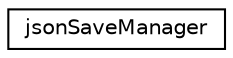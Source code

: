 digraph "Graphical Class Hierarchy"
{
 // INTERACTIVE_SVG=YES
  edge [fontname="Helvetica",fontsize="10",labelfontname="Helvetica",labelfontsize="10"];
  node [fontname="Helvetica",fontsize="10",shape=record];
  rankdir="LR";
  Node0 [label="jsonSaveManager",height=0.2,width=0.4,color="black", fillcolor="white", style="filled",URL="$classjson_save_manager.html"];
}

